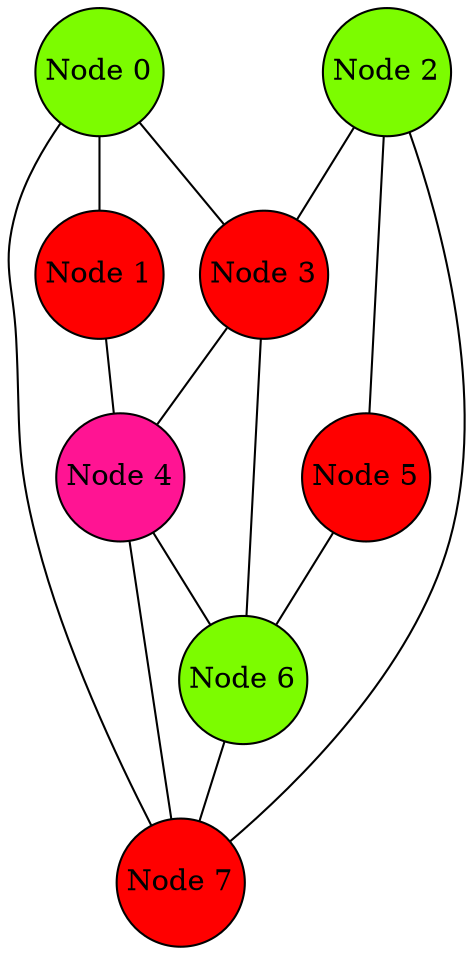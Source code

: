 digraph HelloGraph {
	node [shape="circle", style="filled", margin="0.01"];
	edge [dir="none"];

	"Node 0" [fillcolor="lawngreen"]
	"Node 1" [fillcolor="red"]
	"Node 2" [fillcolor="lawngreen"]
	"Node 3" [fillcolor="red"]
	"Node 4" [fillcolor="deeppink"]
	"Node 5" [fillcolor="red"]
	"Node 6" [fillcolor="lawngreen"]
	"Node 7" [fillcolor="red"]

	"Node 0" -> "Node 1";
	"Node 0" -> "Node 3";
	"Node 0" -> "Node 7";
	"Node 1" -> "Node 4";
	"Node 2" -> "Node 3";
	"Node 2" -> "Node 5";
	"Node 2" -> "Node 7";
	"Node 3" -> "Node 4";
	"Node 3" -> "Node 6";
	"Node 4" -> "Node 6";
	"Node 4" -> "Node 7";
	"Node 5" -> "Node 6";
	"Node 6" -> "Node 7";
}
